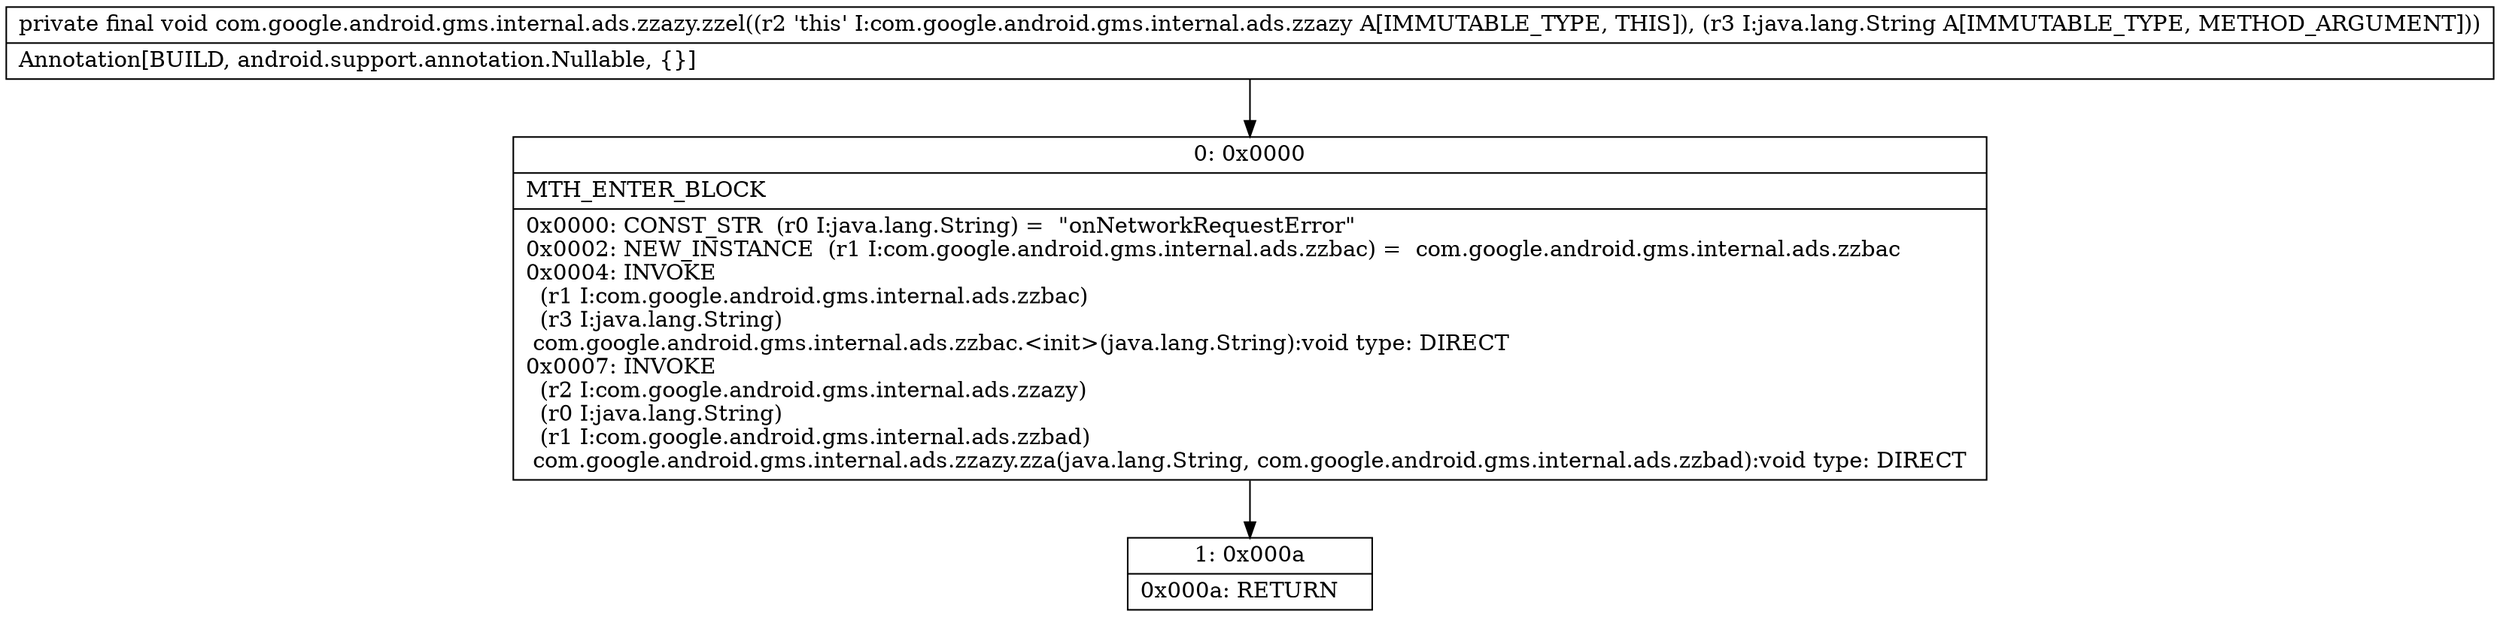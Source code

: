 digraph "CFG forcom.google.android.gms.internal.ads.zzazy.zzel(Ljava\/lang\/String;)V" {
Node_0 [shape=record,label="{0\:\ 0x0000|MTH_ENTER_BLOCK\l|0x0000: CONST_STR  (r0 I:java.lang.String) =  \"onNetworkRequestError\" \l0x0002: NEW_INSTANCE  (r1 I:com.google.android.gms.internal.ads.zzbac) =  com.google.android.gms.internal.ads.zzbac \l0x0004: INVOKE  \l  (r1 I:com.google.android.gms.internal.ads.zzbac)\l  (r3 I:java.lang.String)\l com.google.android.gms.internal.ads.zzbac.\<init\>(java.lang.String):void type: DIRECT \l0x0007: INVOKE  \l  (r2 I:com.google.android.gms.internal.ads.zzazy)\l  (r0 I:java.lang.String)\l  (r1 I:com.google.android.gms.internal.ads.zzbad)\l com.google.android.gms.internal.ads.zzazy.zza(java.lang.String, com.google.android.gms.internal.ads.zzbad):void type: DIRECT \l}"];
Node_1 [shape=record,label="{1\:\ 0x000a|0x000a: RETURN   \l}"];
MethodNode[shape=record,label="{private final void com.google.android.gms.internal.ads.zzazy.zzel((r2 'this' I:com.google.android.gms.internal.ads.zzazy A[IMMUTABLE_TYPE, THIS]), (r3 I:java.lang.String A[IMMUTABLE_TYPE, METHOD_ARGUMENT]))  | Annotation[BUILD, android.support.annotation.Nullable, \{\}]\l}"];
MethodNode -> Node_0;
Node_0 -> Node_1;
}

